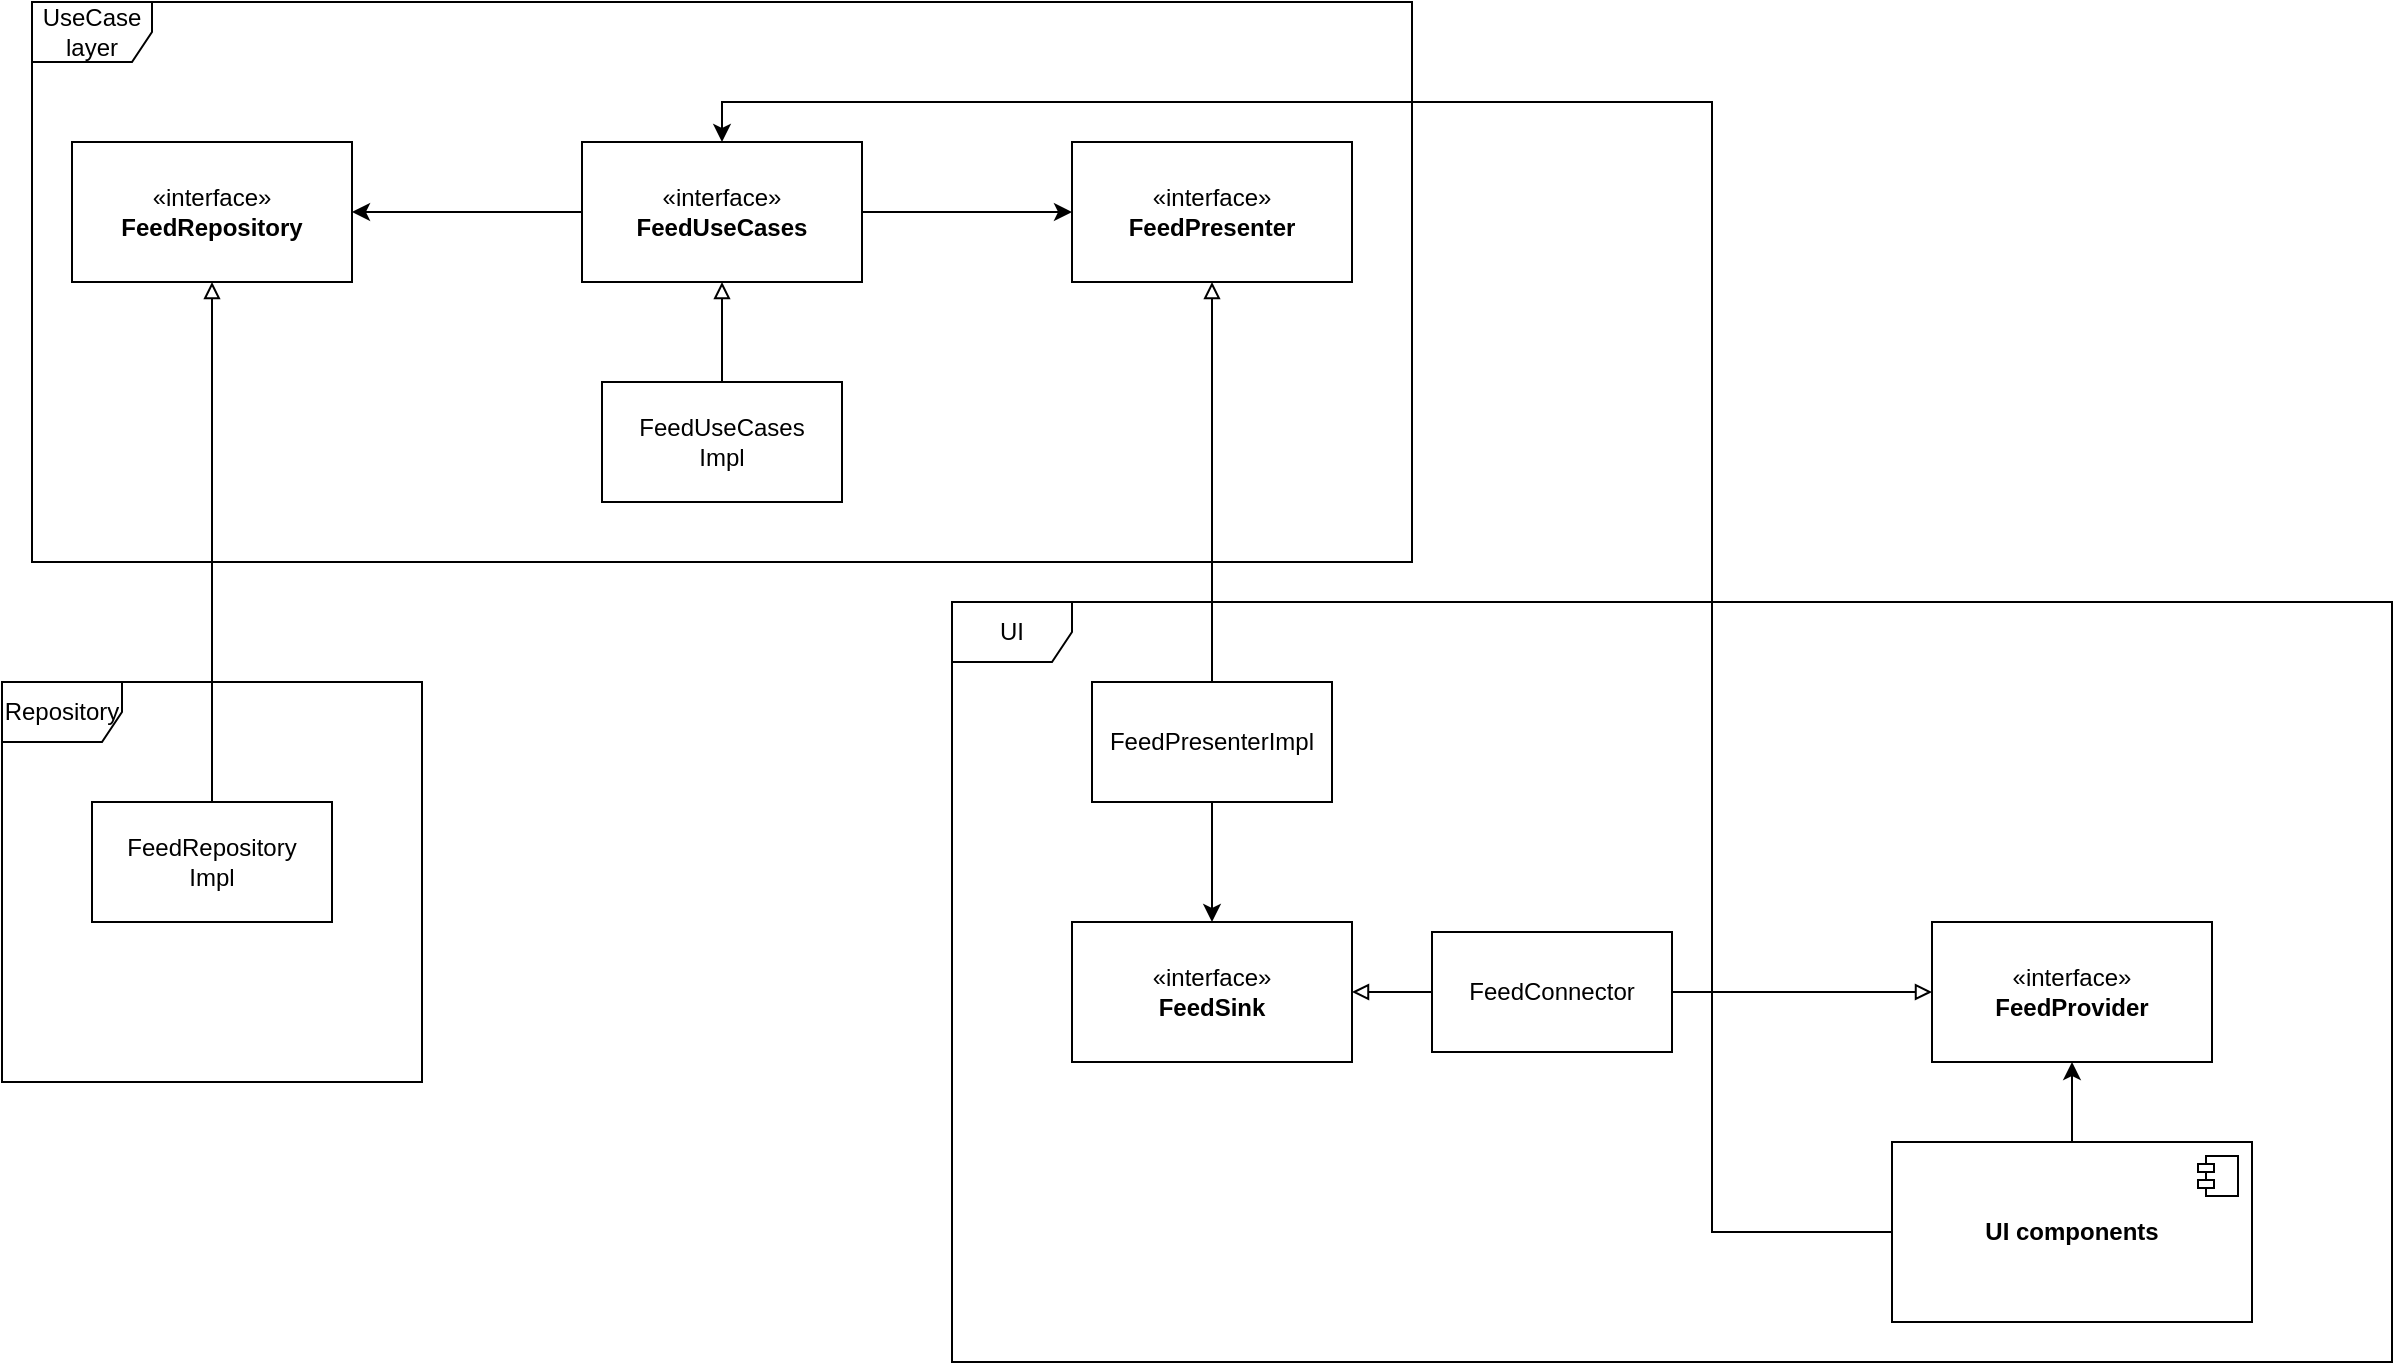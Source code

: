 <mxfile version="22.1.18" type="device">
  <diagram name="Page-1" id="xmfZR-6xMknwbEORXX9I">
    <mxGraphModel dx="1900" dy="522" grid="1" gridSize="10" guides="1" tooltips="1" connect="1" arrows="1" fold="1" page="1" pageScale="1" pageWidth="850" pageHeight="1100" math="0" shadow="0">
      <root>
        <mxCell id="0" />
        <mxCell id="1" parent="0" />
        <mxCell id="r_CtDc-ecSbwkcaLi53V-7" style="edgeStyle=orthogonalEdgeStyle;rounded=0;orthogonalLoop=1;jettySize=auto;html=1;endArrow=block;endFill=0;" parent="1" source="r_CtDc-ecSbwkcaLi53V-1" target="r_CtDc-ecSbwkcaLi53V-6" edge="1">
          <mxGeometry relative="1" as="geometry" />
        </mxCell>
        <mxCell id="r_CtDc-ecSbwkcaLi53V-11" style="edgeStyle=orthogonalEdgeStyle;rounded=0;orthogonalLoop=1;jettySize=auto;html=1;entryX=0.5;entryY=1;entryDx=0;entryDy=0;endArrow=block;endFill=0;" parent="1" source="r_CtDc-ecSbwkcaLi53V-2" target="r_CtDc-ecSbwkcaLi53V-5" edge="1">
          <mxGeometry relative="1" as="geometry" />
        </mxCell>
        <mxCell id="r_CtDc-ecSbwkcaLi53V-2" value="&lt;div&gt;FeedRepository&lt;/div&gt;&lt;div&gt;Impl&lt;/div&gt;" style="rounded=0;whiteSpace=wrap;html=1;" parent="1" vertex="1">
          <mxGeometry x="40" y="720" width="120" height="60" as="geometry" />
        </mxCell>
        <mxCell id="r_CtDc-ecSbwkcaLi53V-10" style="edgeStyle=orthogonalEdgeStyle;rounded=0;orthogonalLoop=1;jettySize=auto;html=1;entryX=0.5;entryY=1;entryDx=0;entryDy=0;endArrow=block;endFill=0;" parent="1" source="r_CtDc-ecSbwkcaLi53V-3" target="r_CtDc-ecSbwkcaLi53V-4" edge="1">
          <mxGeometry relative="1" as="geometry" />
        </mxCell>
        <mxCell id="r_CtDc-ecSbwkcaLi53V-13" style="edgeStyle=orthogonalEdgeStyle;rounded=0;orthogonalLoop=1;jettySize=auto;html=1;entryX=0.5;entryY=0;entryDx=0;entryDy=0;" parent="1" source="r_CtDc-ecSbwkcaLi53V-3" target="hzfJFQm4GblcsouTqsyo-2" edge="1">
          <mxGeometry relative="1" as="geometry">
            <mxPoint x="600" y="780" as="targetPoint" />
          </mxGeometry>
        </mxCell>
        <mxCell id="r_CtDc-ecSbwkcaLi53V-3" value="&lt;div&gt;FeedPresenterImpl&lt;/div&gt;" style="rounded=0;whiteSpace=wrap;html=1;" parent="1" vertex="1">
          <mxGeometry x="540" y="660" width="120" height="60" as="geometry" />
        </mxCell>
        <mxCell id="r_CtDc-ecSbwkcaLi53V-4" value="&lt;div&gt;«interface»&lt;/div&gt;&lt;div&gt;&lt;b&gt;FeedPresenter&lt;/b&gt;&lt;br&gt;&lt;/div&gt;" style="html=1;whiteSpace=wrap;" parent="1" vertex="1">
          <mxGeometry x="530" y="390" width="140" height="70" as="geometry" />
        </mxCell>
        <mxCell id="r_CtDc-ecSbwkcaLi53V-5" value="&lt;div&gt;«interface»&lt;/div&gt;&lt;div&gt;&lt;b&gt;FeedRepository&lt;/b&gt;&lt;br&gt;&lt;/div&gt;" style="html=1;whiteSpace=wrap;" parent="1" vertex="1">
          <mxGeometry x="30" y="390" width="140" height="70" as="geometry" />
        </mxCell>
        <mxCell id="r_CtDc-ecSbwkcaLi53V-8" style="edgeStyle=orthogonalEdgeStyle;rounded=0;orthogonalLoop=1;jettySize=auto;html=1;" parent="1" source="r_CtDc-ecSbwkcaLi53V-6" target="r_CtDc-ecSbwkcaLi53V-5" edge="1">
          <mxGeometry relative="1" as="geometry" />
        </mxCell>
        <mxCell id="r_CtDc-ecSbwkcaLi53V-9" style="edgeStyle=orthogonalEdgeStyle;rounded=0;orthogonalLoop=1;jettySize=auto;html=1;entryX=0;entryY=0.5;entryDx=0;entryDy=0;" parent="1" source="r_CtDc-ecSbwkcaLi53V-6" target="r_CtDc-ecSbwkcaLi53V-4" edge="1">
          <mxGeometry relative="1" as="geometry" />
        </mxCell>
        <mxCell id="r_CtDc-ecSbwkcaLi53V-15" style="edgeStyle=orthogonalEdgeStyle;rounded=0;orthogonalLoop=1;jettySize=auto;html=1;entryX=0;entryY=0.5;entryDx=0;entryDy=0;endArrow=block;endFill=0;exitX=1;exitY=0.5;exitDx=0;exitDy=0;" parent="1" source="hzfJFQm4GblcsouTqsyo-5" target="r_CtDc-ecSbwkcaLi53V-14" edge="1">
          <mxGeometry relative="1" as="geometry" />
        </mxCell>
        <mxCell id="r_CtDc-ecSbwkcaLi53V-14" value="&lt;div&gt;«interface»&lt;/div&gt;&lt;div&gt;&lt;b&gt;FeedProvider&lt;/b&gt;&lt;br&gt;&lt;/div&gt;" style="html=1;whiteSpace=wrap;" parent="1" vertex="1">
          <mxGeometry x="960" y="780" width="140" height="70" as="geometry" />
        </mxCell>
        <mxCell id="r_CtDc-ecSbwkcaLi53V-1" value="&lt;div&gt;FeedUseCases&lt;/div&gt;Impl" style="rounded=0;whiteSpace=wrap;html=1;" parent="1" vertex="1">
          <mxGeometry x="295" y="510" width="120" height="60" as="geometry" />
        </mxCell>
        <mxCell id="r_CtDc-ecSbwkcaLi53V-6" value="&lt;div&gt;«interface»&lt;/div&gt;&lt;div&gt;&lt;b&gt;FeedUseCases&lt;/b&gt;&lt;br&gt;&lt;/div&gt;" style="html=1;whiteSpace=wrap;" parent="1" vertex="1">
          <mxGeometry x="285" y="390" width="140" height="70" as="geometry" />
        </mxCell>
        <mxCell id="r_CtDc-ecSbwkcaLi53V-21" value="UseCase layer" style="shape=umlFrame;whiteSpace=wrap;html=1;pointerEvents=0;" parent="1" vertex="1">
          <mxGeometry x="10" y="320" width="690" height="280" as="geometry" />
        </mxCell>
        <mxCell id="r_CtDc-ecSbwkcaLi53V-24" value="&lt;div&gt;Repository&lt;/div&gt;" style="shape=umlFrame;whiteSpace=wrap;html=1;pointerEvents=0;" parent="1" vertex="1">
          <mxGeometry x="-5" y="660" width="210" height="200" as="geometry" />
        </mxCell>
        <mxCell id="r_CtDc-ecSbwkcaLi53V-25" value="UI" style="shape=umlFrame;whiteSpace=wrap;html=1;pointerEvents=0;" parent="1" vertex="1">
          <mxGeometry x="470" y="620" width="720" height="380" as="geometry" />
        </mxCell>
        <mxCell id="r_CtDc-ecSbwkcaLi53V-29" style="edgeStyle=orthogonalEdgeStyle;rounded=0;orthogonalLoop=1;jettySize=auto;html=1;entryX=0.5;entryY=1;entryDx=0;entryDy=0;" parent="1" source="r_CtDc-ecSbwkcaLi53V-26" target="r_CtDc-ecSbwkcaLi53V-14" edge="1">
          <mxGeometry relative="1" as="geometry" />
        </mxCell>
        <mxCell id="r_CtDc-ecSbwkcaLi53V-30" style="edgeStyle=orthogonalEdgeStyle;rounded=0;orthogonalLoop=1;jettySize=auto;html=1;entryX=0.5;entryY=0;entryDx=0;entryDy=0;" parent="1" source="r_CtDc-ecSbwkcaLi53V-26" target="r_CtDc-ecSbwkcaLi53V-6" edge="1">
          <mxGeometry relative="1" as="geometry">
            <Array as="points">
              <mxPoint x="850" y="370" />
              <mxPoint x="355" y="370" />
            </Array>
          </mxGeometry>
        </mxCell>
        <mxCell id="r_CtDc-ecSbwkcaLi53V-26" value="&lt;b&gt;UI components&lt;br&gt;&lt;/b&gt;" style="html=1;dropTarget=0;whiteSpace=wrap;" parent="1" vertex="1">
          <mxGeometry x="940" y="890" width="180" height="90" as="geometry" />
        </mxCell>
        <mxCell id="r_CtDc-ecSbwkcaLi53V-27" value="" style="shape=module;jettyWidth=8;jettyHeight=4;" parent="r_CtDc-ecSbwkcaLi53V-26" vertex="1">
          <mxGeometry x="1" width="20" height="20" relative="1" as="geometry">
            <mxPoint x="-27" y="7" as="offset" />
          </mxGeometry>
        </mxCell>
        <mxCell id="hzfJFQm4GblcsouTqsyo-2" value="&lt;div&gt;«interface»&lt;/div&gt;&lt;div&gt;&lt;b&gt;FeedSink&lt;/b&gt;&lt;br&gt;&lt;/div&gt;" style="html=1;whiteSpace=wrap;" vertex="1" parent="1">
          <mxGeometry x="530" y="780" width="140" height="70" as="geometry" />
        </mxCell>
        <mxCell id="hzfJFQm4GblcsouTqsyo-6" style="edgeStyle=orthogonalEdgeStyle;rounded=0;orthogonalLoop=1;jettySize=auto;html=1;entryX=1;entryY=0.5;entryDx=0;entryDy=0;endArrow=block;endFill=0;" edge="1" parent="1" source="hzfJFQm4GblcsouTqsyo-5" target="hzfJFQm4GblcsouTqsyo-2">
          <mxGeometry relative="1" as="geometry" />
        </mxCell>
        <mxCell id="hzfJFQm4GblcsouTqsyo-5" value="FeedConnector" style="rounded=0;whiteSpace=wrap;html=1;" vertex="1" parent="1">
          <mxGeometry x="710" y="785" width="120" height="60" as="geometry" />
        </mxCell>
      </root>
    </mxGraphModel>
  </diagram>
</mxfile>
